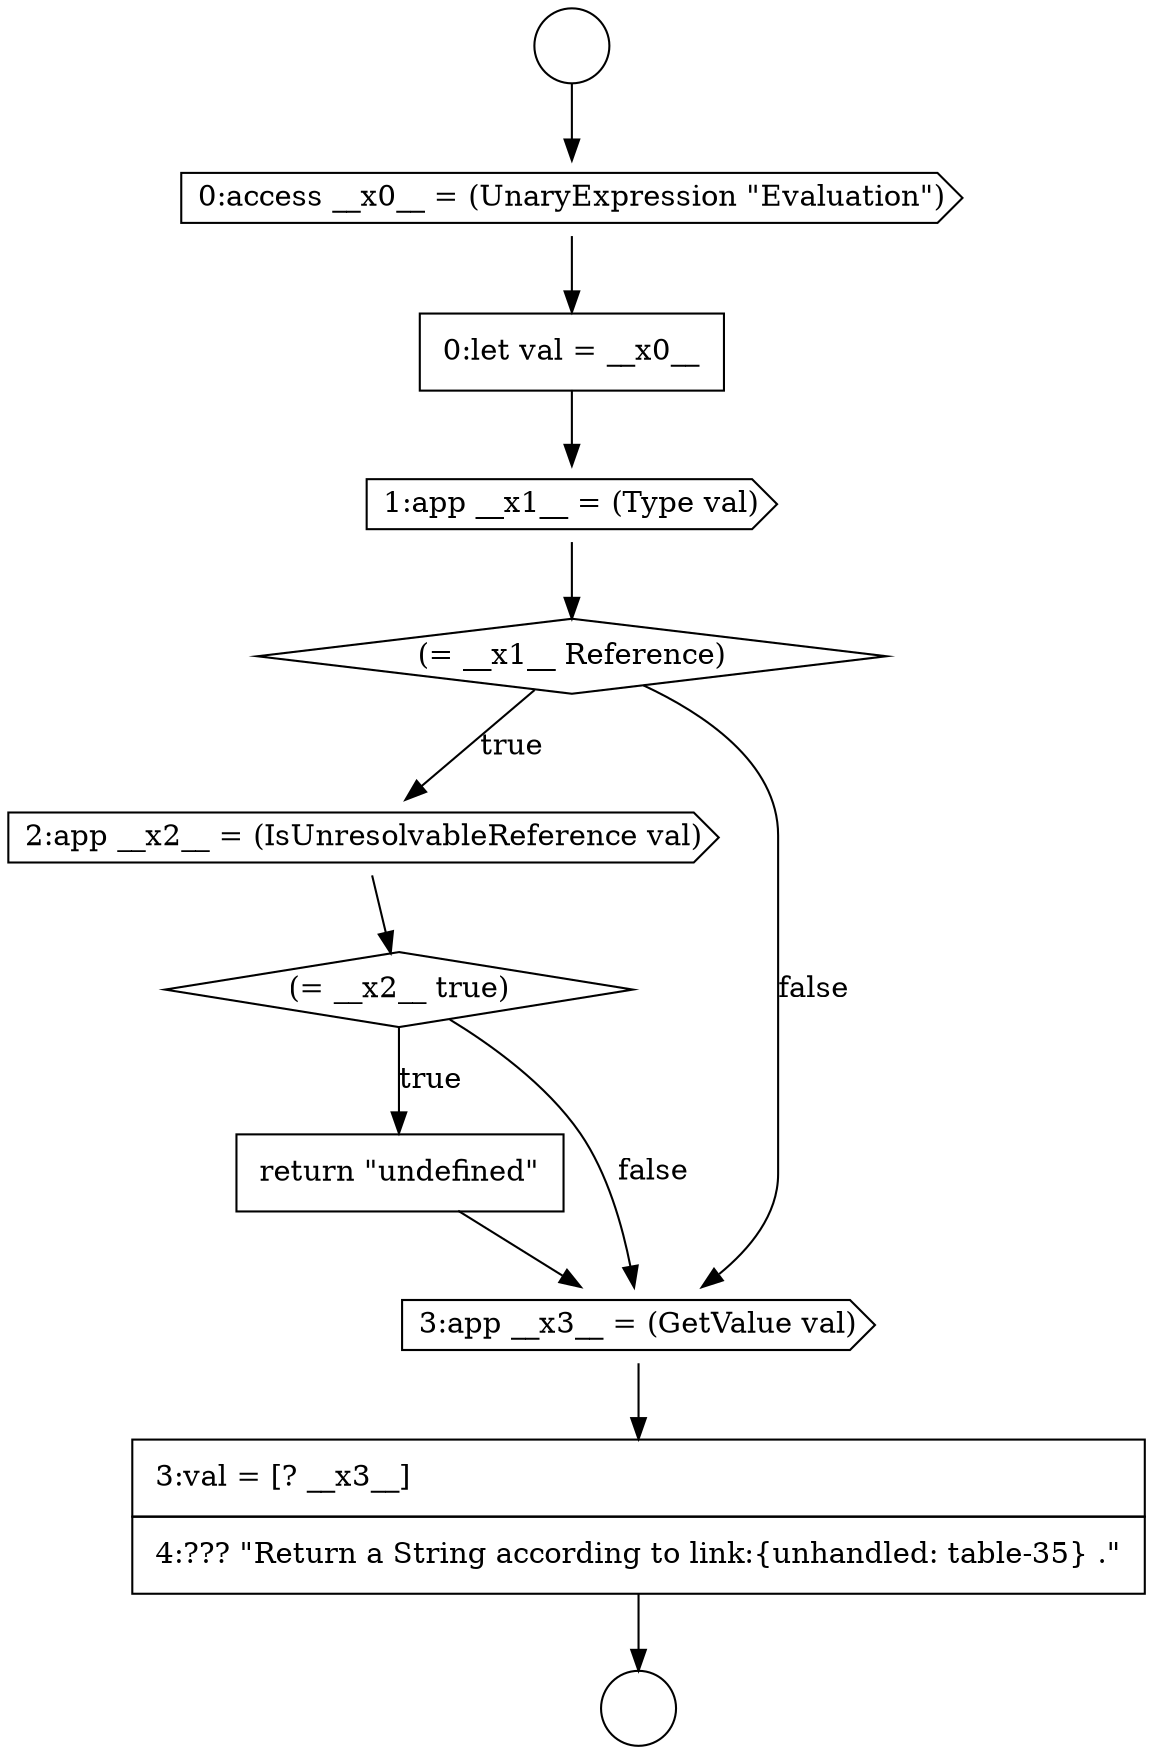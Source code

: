 digraph {
  node4326 [shape=circle label=" " color="black" fillcolor="white" style=filled]
  node4334 [shape=none, margin=0, label=<<font color="black">
    <table border="0" cellborder="1" cellspacing="0" cellpadding="10">
      <tr><td align="left">return &quot;undefined&quot;</td></tr>
    </table>
  </font>> color="black" fillcolor="white" style=filled]
  node4329 [shape=none, margin=0, label=<<font color="black">
    <table border="0" cellborder="1" cellspacing="0" cellpadding="10">
      <tr><td align="left">0:let val = __x0__</td></tr>
    </table>
  </font>> color="black" fillcolor="white" style=filled]
  node4327 [shape=circle label=" " color="black" fillcolor="white" style=filled]
  node4333 [shape=diamond, label=<<font color="black">(= __x2__ true)</font>> color="black" fillcolor="white" style=filled]
  node4328 [shape=cds, label=<<font color="black">0:access __x0__ = (UnaryExpression &quot;Evaluation&quot;)</font>> color="black" fillcolor="white" style=filled]
  node4332 [shape=cds, label=<<font color="black">2:app __x2__ = (IsUnresolvableReference val)</font>> color="black" fillcolor="white" style=filled]
  node4330 [shape=cds, label=<<font color="black">1:app __x1__ = (Type val)</font>> color="black" fillcolor="white" style=filled]
  node4335 [shape=cds, label=<<font color="black">3:app __x3__ = (GetValue val)</font>> color="black" fillcolor="white" style=filled]
  node4331 [shape=diamond, label=<<font color="black">(= __x1__ Reference)</font>> color="black" fillcolor="white" style=filled]
  node4336 [shape=none, margin=0, label=<<font color="black">
    <table border="0" cellborder="1" cellspacing="0" cellpadding="10">
      <tr><td align="left">3:val = [? __x3__]</td></tr>
      <tr><td align="left">4:??? &quot;Return a String according to link:{unhandled: table-35} .&quot;</td></tr>
    </table>
  </font>> color="black" fillcolor="white" style=filled]
  node4336 -> node4327 [ color="black"]
  node4330 -> node4331 [ color="black"]
  node4333 -> node4334 [label=<<font color="black">true</font>> color="black"]
  node4333 -> node4335 [label=<<font color="black">false</font>> color="black"]
  node4328 -> node4329 [ color="black"]
  node4331 -> node4332 [label=<<font color="black">true</font>> color="black"]
  node4331 -> node4335 [label=<<font color="black">false</font>> color="black"]
  node4334 -> node4335 [ color="black"]
  node4335 -> node4336 [ color="black"]
  node4329 -> node4330 [ color="black"]
  node4332 -> node4333 [ color="black"]
  node4326 -> node4328 [ color="black"]
}
